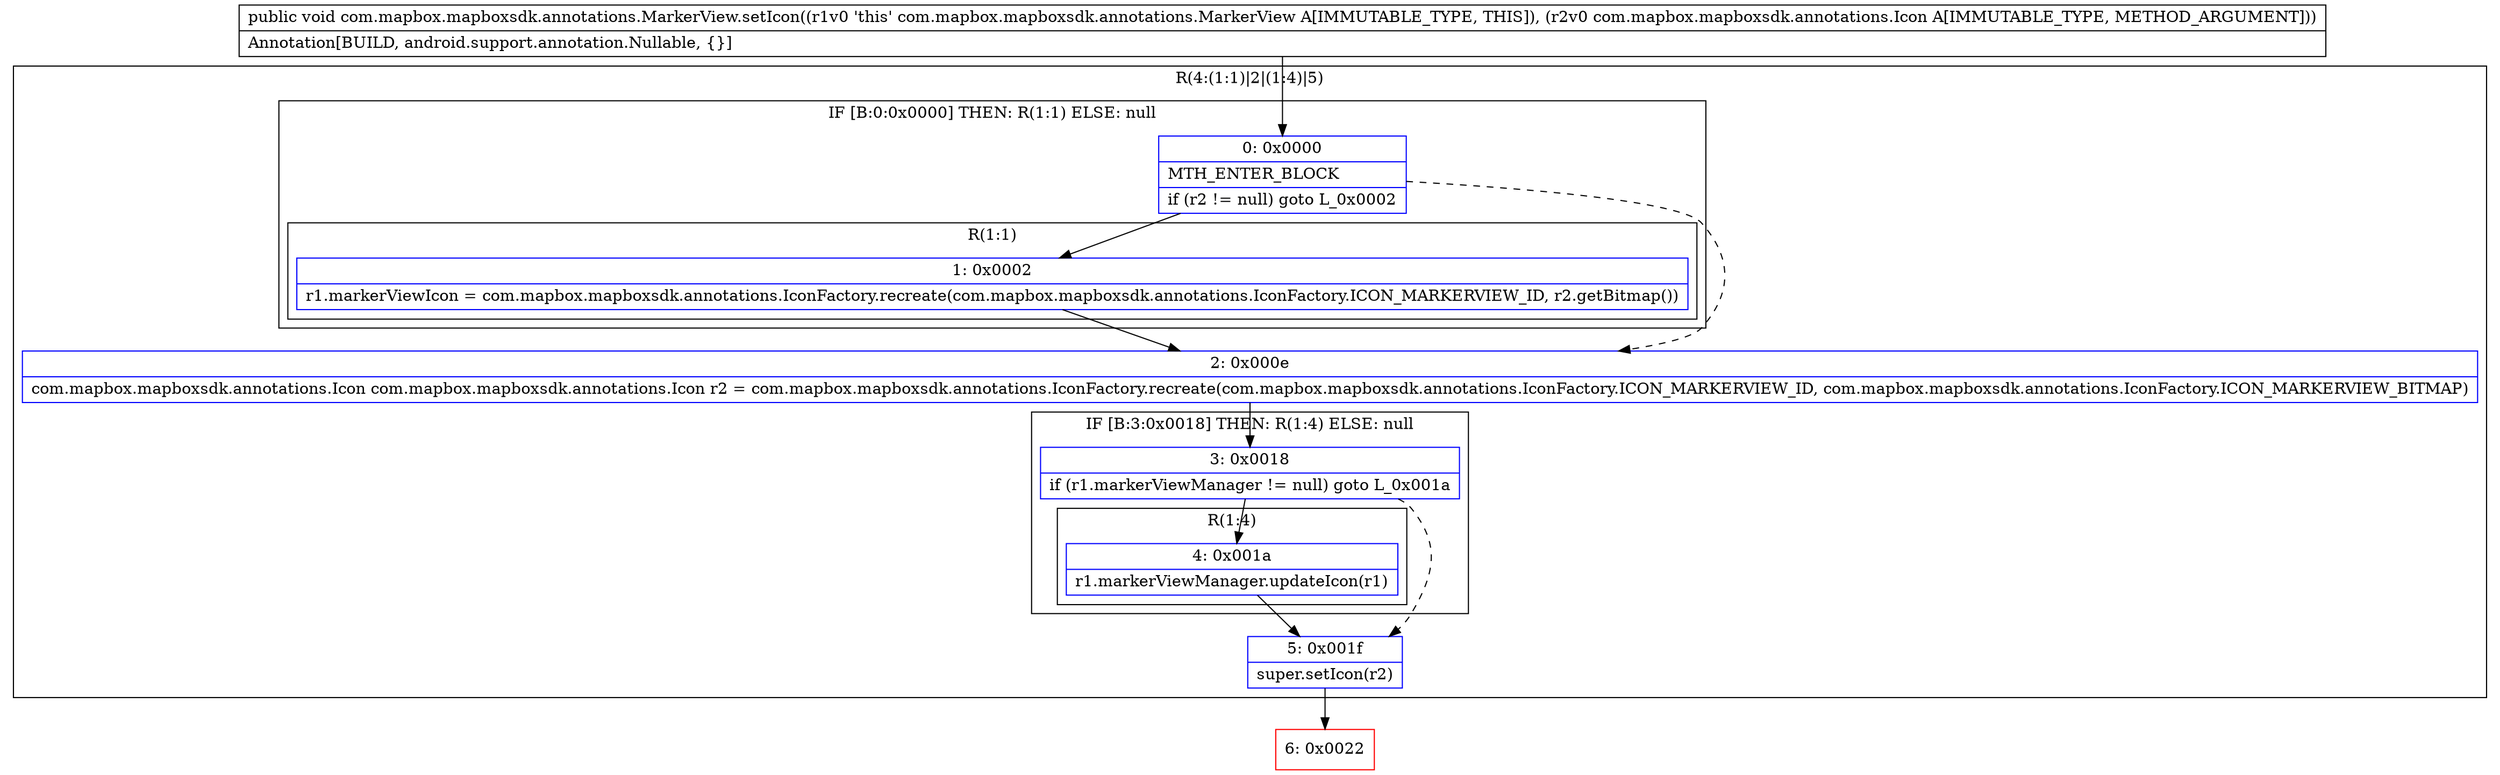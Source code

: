 digraph "CFG forcom.mapbox.mapboxsdk.annotations.MarkerView.setIcon(Lcom\/mapbox\/mapboxsdk\/annotations\/Icon;)V" {
subgraph cluster_Region_1897177774 {
label = "R(4:(1:1)|2|(1:4)|5)";
node [shape=record,color=blue];
subgraph cluster_IfRegion_450095453 {
label = "IF [B:0:0x0000] THEN: R(1:1) ELSE: null";
node [shape=record,color=blue];
Node_0 [shape=record,label="{0\:\ 0x0000|MTH_ENTER_BLOCK\l|if (r2 != null) goto L_0x0002\l}"];
subgraph cluster_Region_1098442330 {
label = "R(1:1)";
node [shape=record,color=blue];
Node_1 [shape=record,label="{1\:\ 0x0002|r1.markerViewIcon = com.mapbox.mapboxsdk.annotations.IconFactory.recreate(com.mapbox.mapboxsdk.annotations.IconFactory.ICON_MARKERVIEW_ID, r2.getBitmap())\l}"];
}
}
Node_2 [shape=record,label="{2\:\ 0x000e|com.mapbox.mapboxsdk.annotations.Icon com.mapbox.mapboxsdk.annotations.Icon r2 = com.mapbox.mapboxsdk.annotations.IconFactory.recreate(com.mapbox.mapboxsdk.annotations.IconFactory.ICON_MARKERVIEW_ID, com.mapbox.mapboxsdk.annotations.IconFactory.ICON_MARKERVIEW_BITMAP)\l}"];
subgraph cluster_IfRegion_1853727109 {
label = "IF [B:3:0x0018] THEN: R(1:4) ELSE: null";
node [shape=record,color=blue];
Node_3 [shape=record,label="{3\:\ 0x0018|if (r1.markerViewManager != null) goto L_0x001a\l}"];
subgraph cluster_Region_976420187 {
label = "R(1:4)";
node [shape=record,color=blue];
Node_4 [shape=record,label="{4\:\ 0x001a|r1.markerViewManager.updateIcon(r1)\l}"];
}
}
Node_5 [shape=record,label="{5\:\ 0x001f|super.setIcon(r2)\l}"];
}
Node_6 [shape=record,color=red,label="{6\:\ 0x0022}"];
MethodNode[shape=record,label="{public void com.mapbox.mapboxsdk.annotations.MarkerView.setIcon((r1v0 'this' com.mapbox.mapboxsdk.annotations.MarkerView A[IMMUTABLE_TYPE, THIS]), (r2v0 com.mapbox.mapboxsdk.annotations.Icon A[IMMUTABLE_TYPE, METHOD_ARGUMENT]))  | Annotation[BUILD, android.support.annotation.Nullable, \{\}]\l}"];
MethodNode -> Node_0;
Node_0 -> Node_1;
Node_0 -> Node_2[style=dashed];
Node_1 -> Node_2;
Node_2 -> Node_3;
Node_3 -> Node_4;
Node_3 -> Node_5[style=dashed];
Node_4 -> Node_5;
Node_5 -> Node_6;
}

